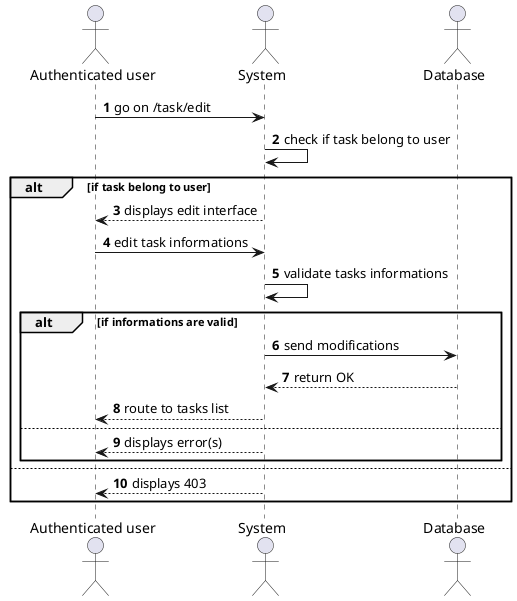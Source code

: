 @startuml
'https://plantuml.com/sequence-diagram

autonumber

actor "Authenticated user" as user
actor System                as system
actor Database              as db

user  -> system  : go on /task/edit
system -> system : check if task belong to user
alt if task belong to user
system --> user : displays edit interface
user -> system : edit task informations
system -> system : validate tasks informations
alt if informations are valid
system -> db : send modifications
system <--db : return OK
system --> user : route to tasks list
else
system --> user : displays error(s)
end
else
system --> user : displays 403
end
@enduml